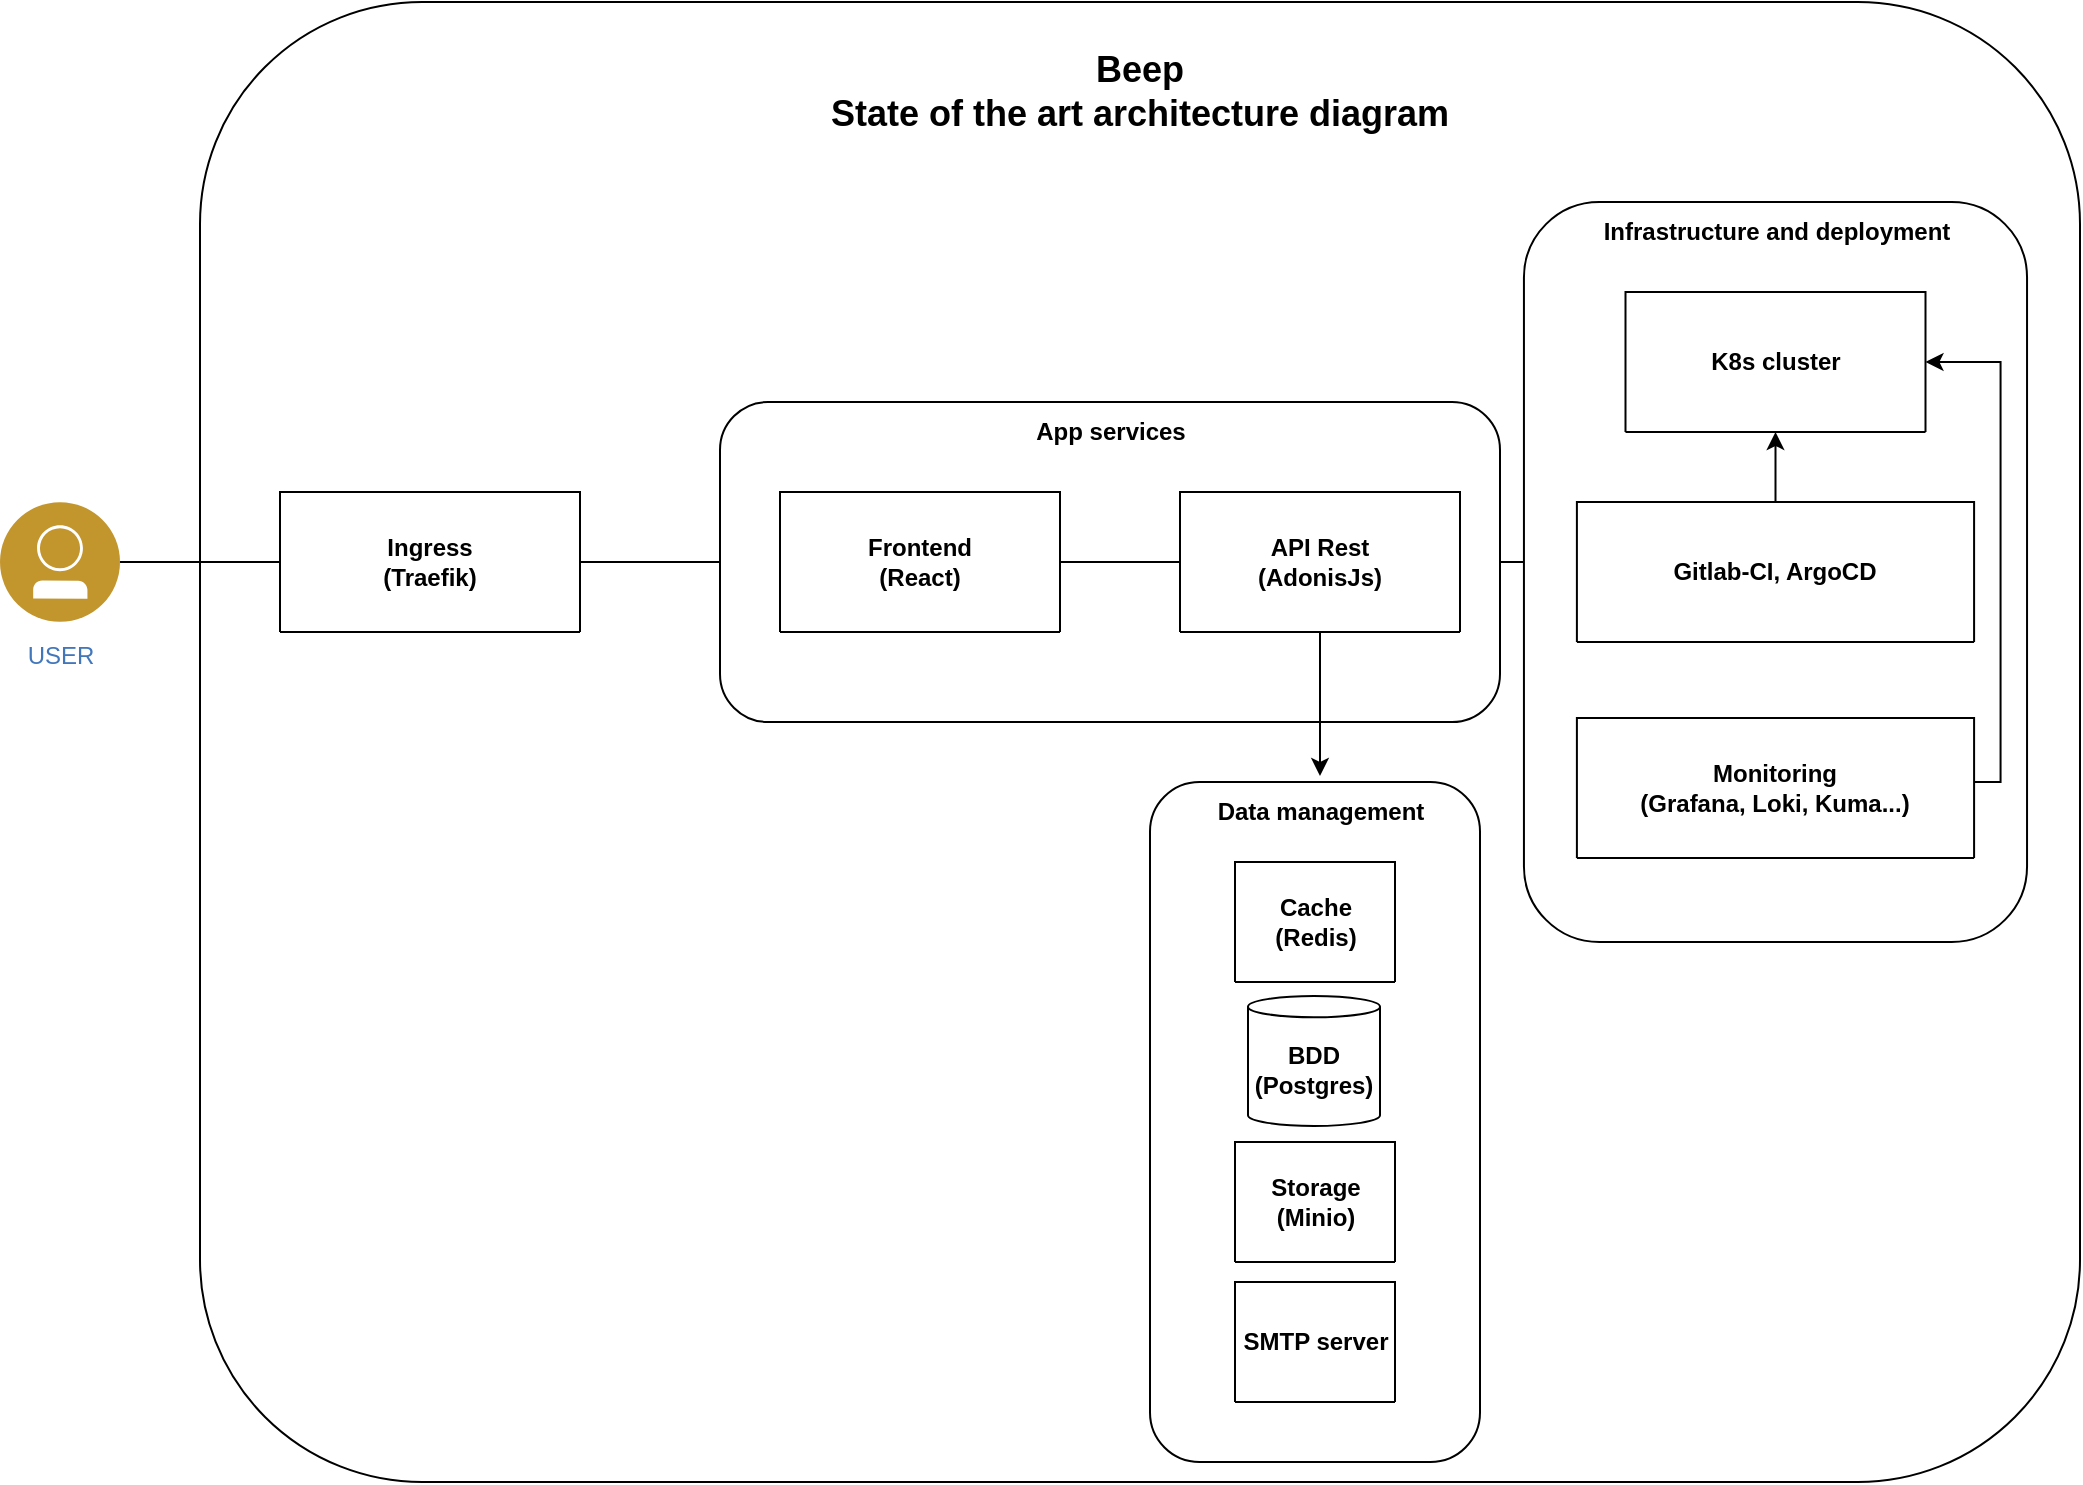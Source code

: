 <mxfile version="26.0.16">
  <diagram id="2f404044-711c-603c-8f00-f6bb4c023d3c" name="Page-1">
    <mxGraphModel grid="1" page="1" gridSize="10" guides="1" tooltips="1" connect="1" arrows="1" fold="1" pageScale="1" pageWidth="1169" pageHeight="827" background="none" math="0" shadow="0">
      <root>
        <mxCell id="0" />
        <mxCell id="1" parent="0" />
        <mxCell id="mkUzTBsy-N7OGZpN6Jnw-95" value="" style="group" connectable="0" vertex="1" parent="1">
          <mxGeometry x="170" y="800" width="940" height="740" as="geometry" />
        </mxCell>
        <mxCell id="mkUzTBsy-N7OGZpN6Jnw-82" value="" style="rounded=1;whiteSpace=wrap;html=1;" vertex="1" parent="mkUzTBsy-N7OGZpN6Jnw-95">
          <mxGeometry width="940" height="740" as="geometry" />
        </mxCell>
        <mxCell id="mkUzTBsy-N7OGZpN6Jnw-85" value="&lt;b&gt;&lt;font style=&quot;font-size: 18px;&quot;&gt;Beep&lt;/font&gt;&lt;/b&gt;&lt;div&gt;&lt;b&gt;&lt;font style=&quot;font-size: 18px;&quot;&gt;State of the art architecture diagram&lt;/font&gt;&lt;/b&gt;&lt;/div&gt;" style="text;html=1;align=center;verticalAlign=middle;whiteSpace=wrap;rounded=0;" vertex="1" parent="mkUzTBsy-N7OGZpN6Jnw-95">
          <mxGeometry x="206.866" y="20" width="526.268" height="50" as="geometry" />
        </mxCell>
        <mxCell id="mkUzTBsy-N7OGZpN6Jnw-96" value="" style="endArrow=none;html=1;rounded=0;exitX=1;exitY=0.5;exitDx=0;exitDy=0;" edge="1" parent="mkUzTBsy-N7OGZpN6Jnw-95">
          <mxGeometry width="50" height="50" relative="1" as="geometry">
            <mxPoint x="556.056" y="280" as="sourcePoint" />
            <mxPoint x="661.972" y="280" as="targetPoint" />
          </mxGeometry>
        </mxCell>
        <mxCell id="mkUzTBsy-N7OGZpN6Jnw-92" value="" style="group" connectable="0" vertex="1" parent="mkUzTBsy-N7OGZpN6Jnw-95">
          <mxGeometry x="661.972" y="100" width="251.549" height="465" as="geometry" />
        </mxCell>
        <mxCell id="mkUzTBsy-N7OGZpN6Jnw-90" value="" style="rounded=1;whiteSpace=wrap;html=1;" vertex="1" parent="mkUzTBsy-N7OGZpN6Jnw-92">
          <mxGeometry width="251.549" height="370" as="geometry" />
        </mxCell>
        <mxCell id="mkUzTBsy-N7OGZpN6Jnw-91" value="&lt;b&gt;Infrastructure and deployment&lt;/b&gt;" style="text;html=1;align=center;verticalAlign=middle;resizable=0;points=[];autosize=1;strokeColor=none;fillColor=none;" vertex="1" parent="mkUzTBsy-N7OGZpN6Jnw-92">
          <mxGeometry x="26.48" width="200" height="30" as="geometry" />
        </mxCell>
        <mxCell id="mkUzTBsy-N7OGZpN6Jnw-98" value="Gitlab-CI, ArgoCD" style="swimlane;whiteSpace=wrap;html=1;startSize=200;" vertex="1" parent="mkUzTBsy-N7OGZpN6Jnw-92">
          <mxGeometry x="26.479" y="150" width="198.592" height="70" as="geometry" />
        </mxCell>
        <mxCell id="mkUzTBsy-N7OGZpN6Jnw-76" value="Monitoring&lt;div&gt;(Grafana, Loki, Kuma...)&lt;/div&gt;" style="swimlane;whiteSpace=wrap;html=1;startSize=200;" vertex="1" parent="mkUzTBsy-N7OGZpN6Jnw-92">
          <mxGeometry x="26.479" y="258" width="198.592" height="70" as="geometry" />
        </mxCell>
        <mxCell id="mkUzTBsy-N7OGZpN6Jnw-78" value="K8s cluster" style="swimlane;whiteSpace=wrap;html=1;startSize=200;" vertex="1" parent="mkUzTBsy-N7OGZpN6Jnw-92">
          <mxGeometry x="50.778" y="45" width="150" height="70" as="geometry" />
        </mxCell>
        <mxCell id="mkUzTBsy-N7OGZpN6Jnw-105" style="edgeStyle=none;rounded=0;orthogonalLoop=1;jettySize=auto;html=1;exitX=0.5;exitY=0;exitDx=0;exitDy=0;" edge="1" parent="mkUzTBsy-N7OGZpN6Jnw-92" source="mkUzTBsy-N7OGZpN6Jnw-98" target="mkUzTBsy-N7OGZpN6Jnw-78">
          <mxGeometry relative="1" as="geometry" />
        </mxCell>
        <mxCell id="mkUzTBsy-N7OGZpN6Jnw-106" value="" style="endArrow=classic;html=1;rounded=0;entryX=1;entryY=0.5;entryDx=0;entryDy=0;" edge="1" parent="mkUzTBsy-N7OGZpN6Jnw-95" target="mkUzTBsy-N7OGZpN6Jnw-78">
          <mxGeometry width="50" height="50" relative="1" as="geometry">
            <mxPoint x="887.042" y="390" as="sourcePoint" />
            <mxPoint x="953.239" y="340" as="targetPoint" />
            <Array as="points">
              <mxPoint x="900.282" y="390" />
              <mxPoint x="900.282" y="180" />
            </Array>
          </mxGeometry>
        </mxCell>
        <mxCell id="mkUzTBsy-N7OGZpN6Jnw-93" value="" style="group" connectable="0" vertex="1" parent="1">
          <mxGeometry x="430" y="1000" width="390" height="530" as="geometry" />
        </mxCell>
        <mxCell id="mkUzTBsy-N7OGZpN6Jnw-83" value="" style="rounded=1;whiteSpace=wrap;html=1;" vertex="1" parent="mkUzTBsy-N7OGZpN6Jnw-93">
          <mxGeometry width="390" height="160" as="geometry" />
        </mxCell>
        <mxCell id="mkUzTBsy-N7OGZpN6Jnw-84" value="&lt;b&gt;App services&lt;/b&gt;" style="text;html=1;align=center;verticalAlign=middle;resizable=0;points=[];autosize=1;strokeColor=none;fillColor=none;" vertex="1" parent="mkUzTBsy-N7OGZpN6Jnw-93">
          <mxGeometry x="145" width="100" height="30" as="geometry" />
        </mxCell>
        <mxCell id="mkUzTBsy-N7OGZpN6Jnw-94" value="" style="group" connectable="0" vertex="1" parent="mkUzTBsy-N7OGZpN6Jnw-93">
          <mxGeometry x="215" y="190" width="165" height="340" as="geometry" />
        </mxCell>
        <mxCell id="mkUzTBsy-N7OGZpN6Jnw-86" value="" style="rounded=1;whiteSpace=wrap;html=1;" vertex="1" parent="mkUzTBsy-N7OGZpN6Jnw-94">
          <mxGeometry width="165" height="340" as="geometry" />
        </mxCell>
        <mxCell id="mkUzTBsy-N7OGZpN6Jnw-87" value="Data management" style="text;html=1;align=center;verticalAlign=middle;resizable=0;points=[];autosize=1;strokeColor=none;fillColor=none;fontStyle=1" vertex="1" parent="mkUzTBsy-N7OGZpN6Jnw-94">
          <mxGeometry x="25" width="120" height="30" as="geometry" />
        </mxCell>
        <mxCell id="mkUzTBsy-N7OGZpN6Jnw-73" value="Cache&lt;div&gt;(Redis)&lt;/div&gt;" style="swimlane;whiteSpace=wrap;html=1;startSize=200;" vertex="1" parent="mkUzTBsy-N7OGZpN6Jnw-94">
          <mxGeometry x="42.5" y="40" width="80" height="60" as="geometry" />
        </mxCell>
        <mxCell id="mkUzTBsy-N7OGZpN6Jnw-74" value="Storage&lt;div&gt;(Minio)&lt;/div&gt;" style="swimlane;whiteSpace=wrap;html=1;startSize=200;" vertex="1" parent="mkUzTBsy-N7OGZpN6Jnw-94">
          <mxGeometry x="42.5" y="180" width="80" height="60" as="geometry" />
        </mxCell>
        <mxCell id="mkUzTBsy-N7OGZpN6Jnw-75" value="SMTP server" style="swimlane;whiteSpace=wrap;html=1;startSize=200;" vertex="1" parent="mkUzTBsy-N7OGZpN6Jnw-94">
          <mxGeometry x="42.5" y="250" width="80" height="60" as="geometry" />
        </mxCell>
        <mxCell id="Zb_bycLgBT1_nSSigg_--1" value="&lt;b&gt;BDD (Postgres)&lt;/b&gt;" style="shape=cylinder3;whiteSpace=wrap;html=1;boundedLbl=1;backgroundOutline=1;size=5.333;" vertex="1" parent="mkUzTBsy-N7OGZpN6Jnw-94">
          <mxGeometry x="49" y="107" width="66" height="65" as="geometry" />
        </mxCell>
        <mxCell id="mkUzTBsy-N7OGZpN6Jnw-65" value="Frontend&lt;div&gt;(React)&lt;/div&gt;" style="swimlane;whiteSpace=wrap;html=1;startSize=200;" vertex="1" parent="mkUzTBsy-N7OGZpN6Jnw-93">
          <mxGeometry x="30" y="45" width="140" height="70" as="geometry" />
        </mxCell>
        <mxCell id="mkUzTBsy-N7OGZpN6Jnw-66" value="API Rest&lt;div&gt;(AdonisJs)&lt;/div&gt;" style="swimlane;whiteSpace=wrap;html=1;startSize=200;" vertex="1" parent="mkUzTBsy-N7OGZpN6Jnw-93">
          <mxGeometry x="230" y="45" width="140" height="70" as="geometry" />
        </mxCell>
        <mxCell id="mkUzTBsy-N7OGZpN6Jnw-71" value="" style="endArrow=none;html=1;rounded=0;entryX=0;entryY=0.5;entryDx=0;entryDy=0;exitX=1;exitY=0.5;exitDx=0;exitDy=0;" edge="1" parent="mkUzTBsy-N7OGZpN6Jnw-93" source="mkUzTBsy-N7OGZpN6Jnw-65" target="mkUzTBsy-N7OGZpN6Jnw-66">
          <mxGeometry width="50" height="50" relative="1" as="geometry">
            <mxPoint x="178" y="80" as="sourcePoint" />
            <mxPoint x="188" y="80" as="targetPoint" />
          </mxGeometry>
        </mxCell>
        <mxCell id="mkUzTBsy-N7OGZpN6Jnw-72" value="" style="endArrow=classic;html=1;rounded=0;exitX=0.5;exitY=1;exitDx=0;exitDy=0;entryX=0.5;entryY=-0.1;entryDx=0;entryDy=0;entryPerimeter=0;endFill=1;" edge="1" parent="mkUzTBsy-N7OGZpN6Jnw-93" source="mkUzTBsy-N7OGZpN6Jnw-66" target="mkUzTBsy-N7OGZpN6Jnw-87">
          <mxGeometry width="50" height="50" relative="1" as="geometry">
            <mxPoint x="550" y="130" as="sourcePoint" />
            <mxPoint x="600" y="80" as="targetPoint" />
          </mxGeometry>
        </mxCell>
        <mxCell id="mkUzTBsy-N7OGZpN6Jnw-62" value="&lt;div&gt;&lt;span style=&quot;background-color: light-dark(rgb(255, 255, 255), rgb(18, 18, 18)); color: light-dark(rgb(66, 119, 187), rgb(101, 146, 205));&quot;&gt;USER&lt;/span&gt;&lt;/div&gt;" style="aspect=fixed;perimeter=ellipsePerimeter;html=1;align=center;shadow=0;dashed=0;image;image=img/lib/ibm/users/user.svg;strokeColor=#FF0000;fillColor=#FFFF66;gradientColor=none;fontColor=#4277BB;labelBackgroundColor=#ffffff;fontSize=12;spacingTop=3;" vertex="1" parent="1">
          <mxGeometry x="70" y="1050" width="60" height="60" as="geometry" />
        </mxCell>
        <mxCell id="mkUzTBsy-N7OGZpN6Jnw-68" value="" style="endArrow=none;html=1;rounded=0;" edge="1" parent="1">
          <mxGeometry width="50" height="50" relative="1" as="geometry">
            <mxPoint x="130" y="1080" as="sourcePoint" />
            <mxPoint x="210" y="1080" as="targetPoint" />
          </mxGeometry>
        </mxCell>
        <mxCell id="mkUzTBsy-N7OGZpN6Jnw-101" value="Ingress&lt;div&gt;(Traefik)&lt;/div&gt;" style="swimlane;whiteSpace=wrap;html=1;startSize=200;" vertex="1" parent="1">
          <mxGeometry x="210" y="1045" width="150" height="70" as="geometry" />
        </mxCell>
        <mxCell id="mkUzTBsy-N7OGZpN6Jnw-102" value="" style="endArrow=none;html=1;rounded=0;exitX=1;exitY=0.5;exitDx=0;exitDy=0;entryX=0;entryY=0.5;entryDx=0;entryDy=0;" edge="1" parent="1" source="mkUzTBsy-N7OGZpN6Jnw-101" target="mkUzTBsy-N7OGZpN6Jnw-83">
          <mxGeometry width="50" height="50" relative="1" as="geometry">
            <mxPoint x="740" y="1210" as="sourcePoint" />
            <mxPoint x="790" y="1160" as="targetPoint" />
          </mxGeometry>
        </mxCell>
      </root>
    </mxGraphModel>
  </diagram>
</mxfile>

